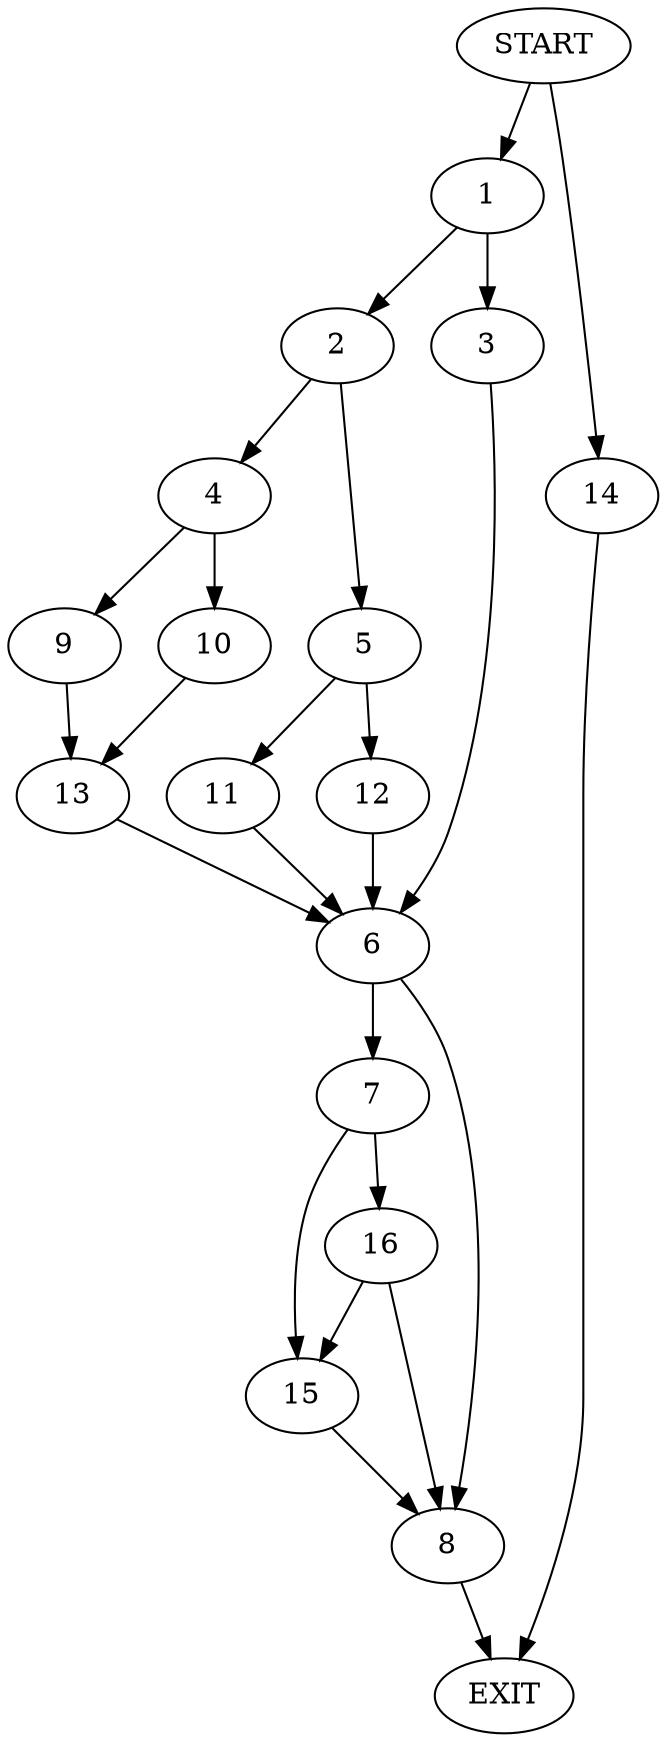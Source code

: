 digraph {
0 [label="START"]
17 [label="EXIT"]
0 -> 1
1 -> 2
1 -> 3
2 -> 4
2 -> 5
3 -> 6
6 -> 7
6 -> 8
4 -> 9
4 -> 10
5 -> 11
5 -> 12
12 -> 6
11 -> 6
10 -> 13
9 -> 13
13 -> 6
0 -> 14
14 -> 17
7 -> 15
7 -> 16
8 -> 17
15 -> 8
16 -> 15
16 -> 8
}
